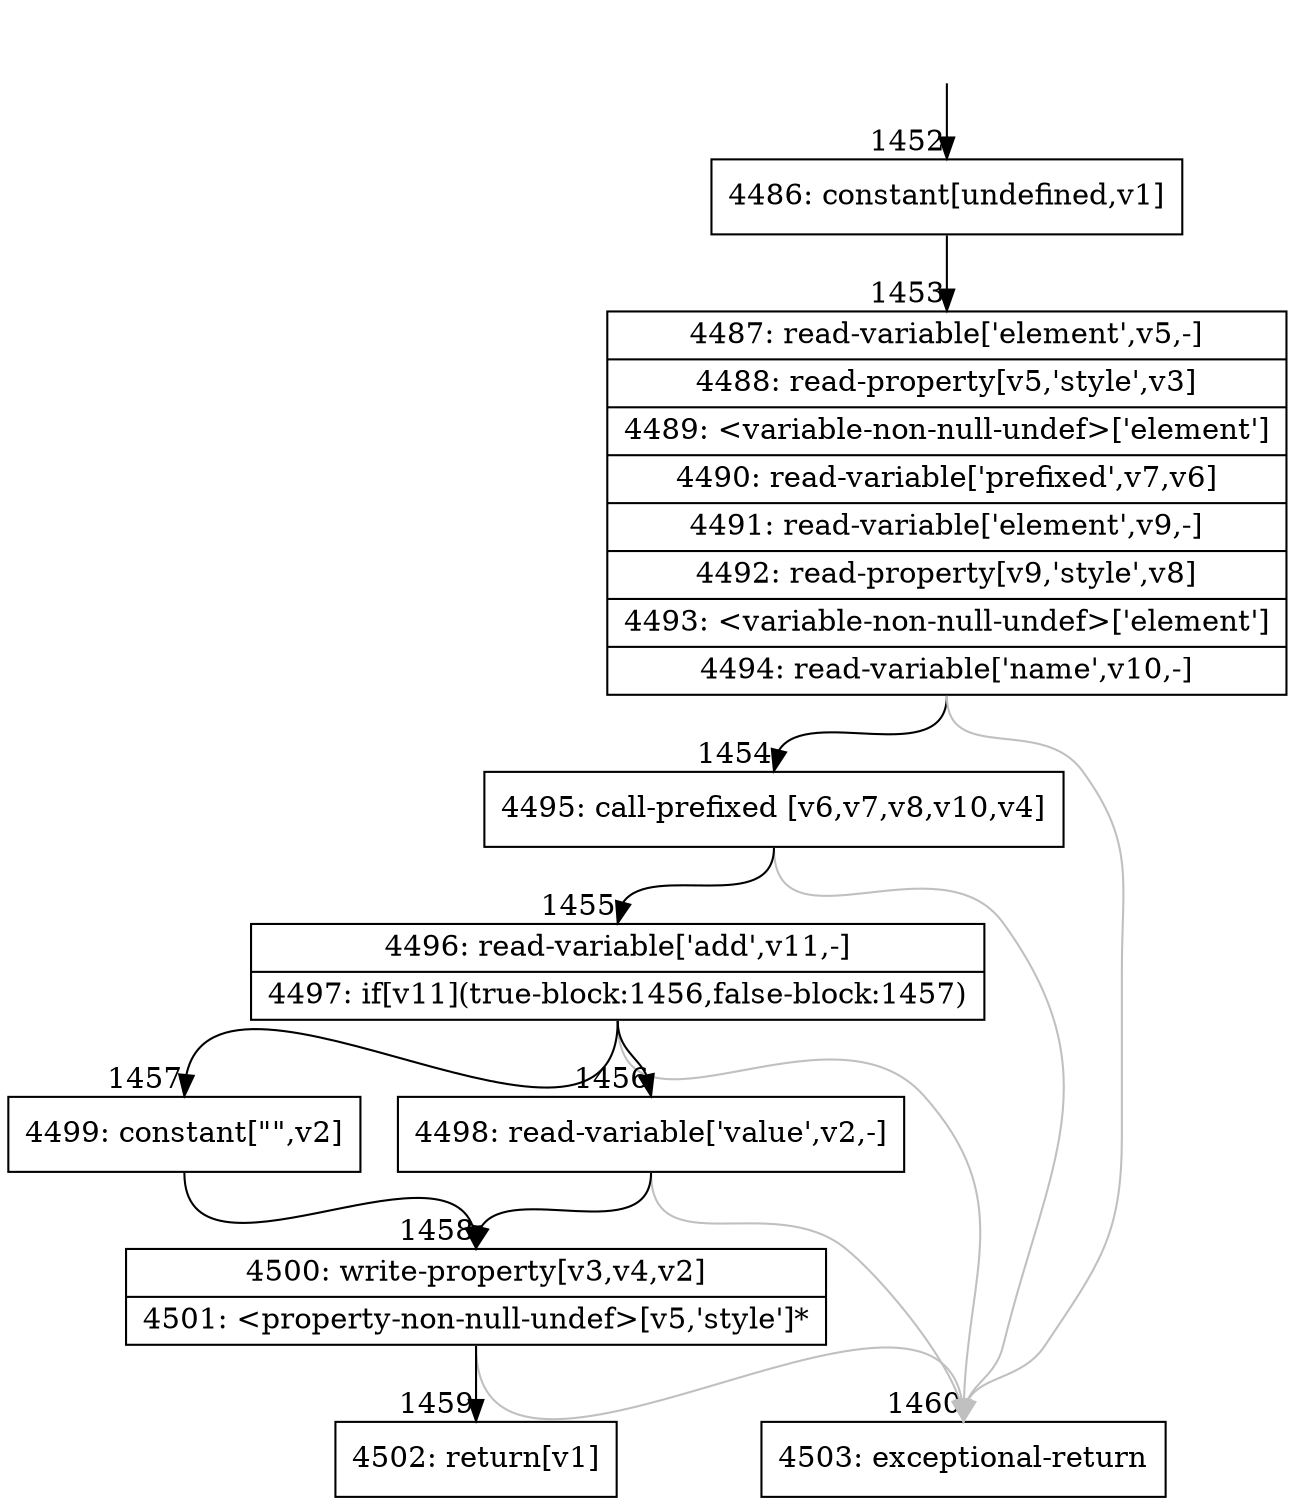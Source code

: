digraph {
rankdir="TD"
BB_entry135[shape=none,label=""];
BB_entry135 -> BB1452 [tailport=s, headport=n, headlabel="    1452"]
BB1452 [shape=record label="{4486: constant[undefined,v1]}" ] 
BB1452 -> BB1453 [tailport=s, headport=n, headlabel="      1453"]
BB1453 [shape=record label="{4487: read-variable['element',v5,-]|4488: read-property[v5,'style',v3]|4489: \<variable-non-null-undef\>['element']|4490: read-variable['prefixed',v7,v6]|4491: read-variable['element',v9,-]|4492: read-property[v9,'style',v8]|4493: \<variable-non-null-undef\>['element']|4494: read-variable['name',v10,-]}" ] 
BB1453 -> BB1454 [tailport=s, headport=n, headlabel="      1454"]
BB1453 -> BB1460 [tailport=s, headport=n, color=gray, headlabel="      1460"]
BB1454 [shape=record label="{4495: call-prefixed [v6,v7,v8,v10,v4]}" ] 
BB1454 -> BB1455 [tailport=s, headport=n, headlabel="      1455"]
BB1454 -> BB1460 [tailport=s, headport=n, color=gray]
BB1455 [shape=record label="{4496: read-variable['add',v11,-]|4497: if[v11](true-block:1456,false-block:1457)}" ] 
BB1455 -> BB1456 [tailport=s, headport=n, headlabel="      1456"]
BB1455 -> BB1457 [tailport=s, headport=n, headlabel="      1457"]
BB1455 -> BB1460 [tailport=s, headport=n, color=gray]
BB1456 [shape=record label="{4498: read-variable['value',v2,-]}" ] 
BB1456 -> BB1458 [tailport=s, headport=n, headlabel="      1458"]
BB1456 -> BB1460 [tailport=s, headport=n, color=gray]
BB1457 [shape=record label="{4499: constant[\"\",v2]}" ] 
BB1457 -> BB1458 [tailport=s, headport=n]
BB1458 [shape=record label="{4500: write-property[v3,v4,v2]|4501: \<property-non-null-undef\>[v5,'style']*}" ] 
BB1458 -> BB1459 [tailport=s, headport=n, headlabel="      1459"]
BB1458 -> BB1460 [tailport=s, headport=n, color=gray]
BB1459 [shape=record label="{4502: return[v1]}" ] 
BB1460 [shape=record label="{4503: exceptional-return}" ] 
//#$~ 2385
}
